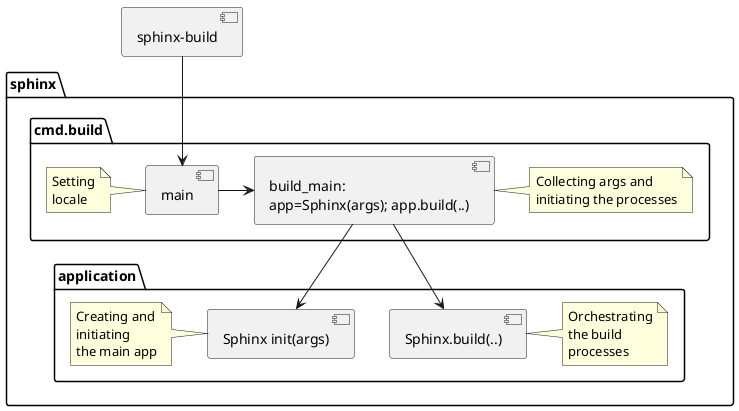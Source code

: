 @startuml
[sphinx-build]
package "sphinx" {
   package "cmd.build" {
      [build_main:\napp=Sphinx(args); app.build(..)] as [build_main]
      [sphinx-build] --> [main]
      [main] -> [build_main]

      note left of main
         Setting
         locale
      end note

      note right of build_main
         Collecting args and
         initiating the processes
      end note
   }

   package "application" {
      [Sphinx init(args)] as [Sphinx]
      [Sphinx.build(..)] as [build]
      [Sphinx] -[hidden] [build]
      [build_main] --> [Sphinx]
      [build_main] --> [build]

      note left of Sphinx
         Creating and
         initiating
         the main app
      end note

      note right of build
         Orchestrating
         the build
         processes
      end note
   }
}
@enduml